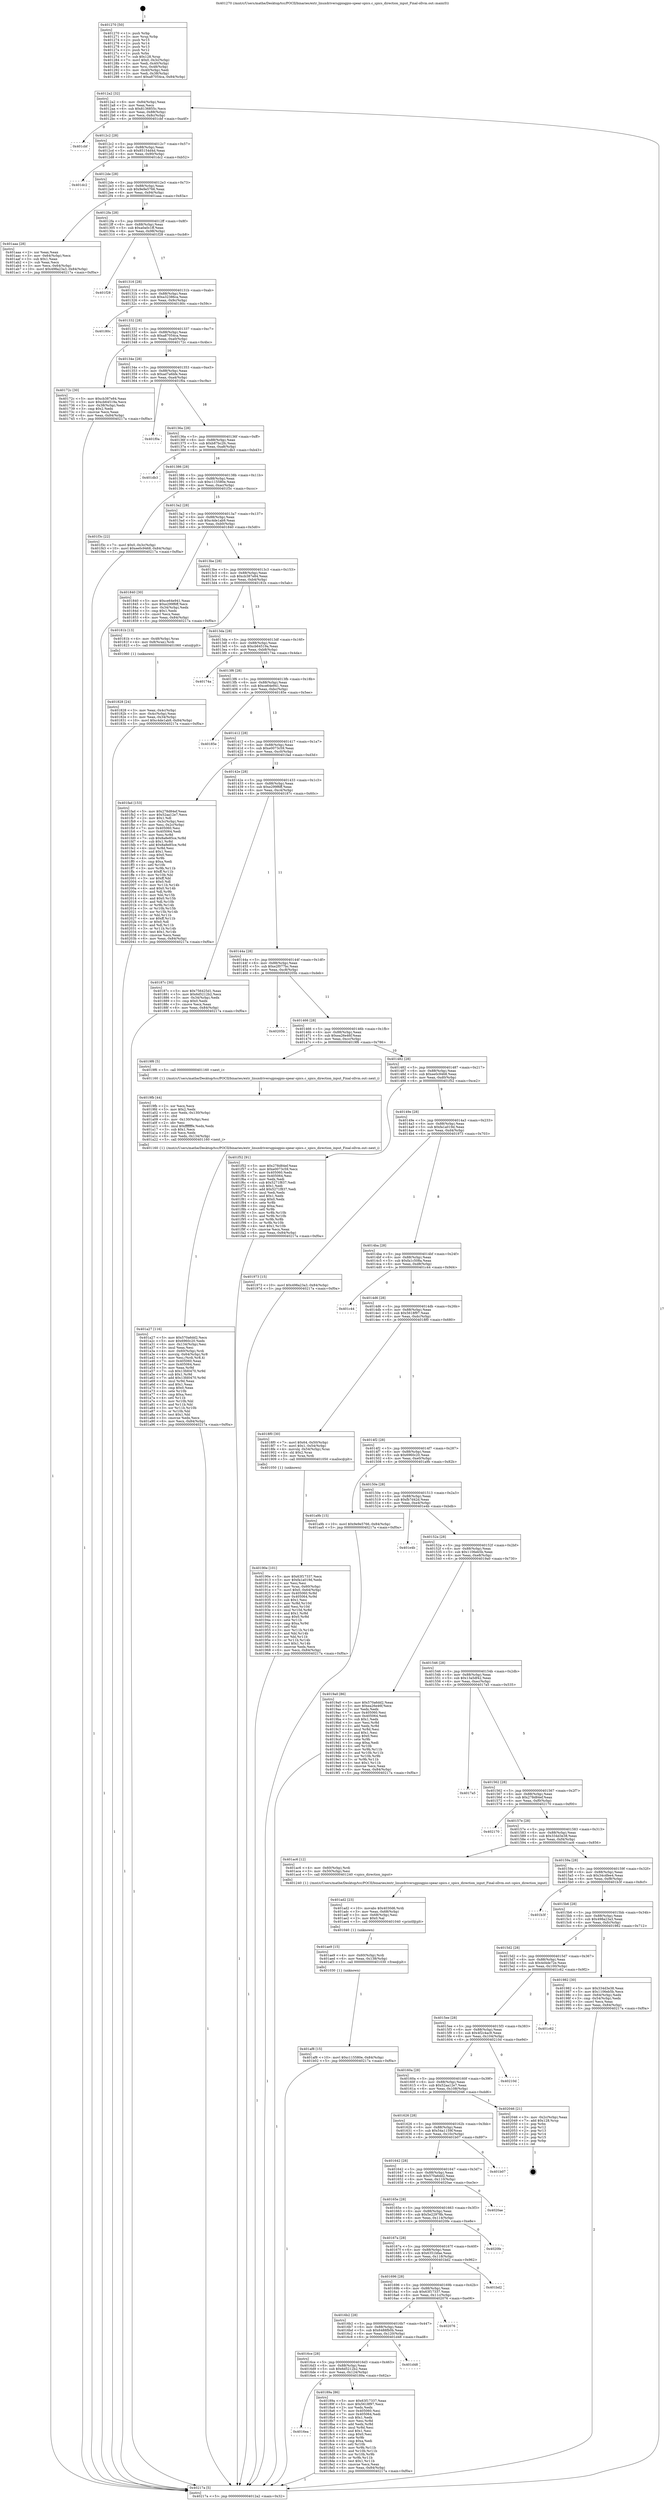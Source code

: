 digraph "0x401270" {
  label = "0x401270 (/mnt/c/Users/mathe/Desktop/tcc/POCII/binaries/extr_linuxdriversgpiogpio-spear-spics.c_spics_direction_input_Final-ollvm.out::main(0))"
  labelloc = "t"
  node[shape=record]

  Entry [label="",width=0.3,height=0.3,shape=circle,fillcolor=black,style=filled]
  "0x4012a2" [label="{
     0x4012a2 [32]\l
     | [instrs]\l
     &nbsp;&nbsp;0x4012a2 \<+6\>: mov -0x84(%rbp),%eax\l
     &nbsp;&nbsp;0x4012a8 \<+2\>: mov %eax,%ecx\l
     &nbsp;&nbsp;0x4012aa \<+6\>: sub $0x8136855c,%ecx\l
     &nbsp;&nbsp;0x4012b0 \<+6\>: mov %eax,-0x88(%rbp)\l
     &nbsp;&nbsp;0x4012b6 \<+6\>: mov %ecx,-0x8c(%rbp)\l
     &nbsp;&nbsp;0x4012bc \<+6\>: je 0000000000401cbf \<main+0xa4f\>\l
  }"]
  "0x401cbf" [label="{
     0x401cbf\l
  }", style=dashed]
  "0x4012c2" [label="{
     0x4012c2 [28]\l
     | [instrs]\l
     &nbsp;&nbsp;0x4012c2 \<+5\>: jmp 00000000004012c7 \<main+0x57\>\l
     &nbsp;&nbsp;0x4012c7 \<+6\>: mov -0x88(%rbp),%eax\l
     &nbsp;&nbsp;0x4012cd \<+5\>: sub $0x85154d4d,%eax\l
     &nbsp;&nbsp;0x4012d2 \<+6\>: mov %eax,-0x90(%rbp)\l
     &nbsp;&nbsp;0x4012d8 \<+6\>: je 0000000000401dc2 \<main+0xb52\>\l
  }"]
  Exit [label="",width=0.3,height=0.3,shape=circle,fillcolor=black,style=filled,peripheries=2]
  "0x401dc2" [label="{
     0x401dc2\l
  }", style=dashed]
  "0x4012de" [label="{
     0x4012de [28]\l
     | [instrs]\l
     &nbsp;&nbsp;0x4012de \<+5\>: jmp 00000000004012e3 \<main+0x73\>\l
     &nbsp;&nbsp;0x4012e3 \<+6\>: mov -0x88(%rbp),%eax\l
     &nbsp;&nbsp;0x4012e9 \<+5\>: sub $0x9e9e5766,%eax\l
     &nbsp;&nbsp;0x4012ee \<+6\>: mov %eax,-0x94(%rbp)\l
     &nbsp;&nbsp;0x4012f4 \<+6\>: je 0000000000401aaa \<main+0x83a\>\l
  }"]
  "0x401af8" [label="{
     0x401af8 [15]\l
     | [instrs]\l
     &nbsp;&nbsp;0x401af8 \<+10\>: movl $0xc115580e,-0x84(%rbp)\l
     &nbsp;&nbsp;0x401b02 \<+5\>: jmp 000000000040217a \<main+0xf0a\>\l
  }"]
  "0x401aaa" [label="{
     0x401aaa [28]\l
     | [instrs]\l
     &nbsp;&nbsp;0x401aaa \<+2\>: xor %eax,%eax\l
     &nbsp;&nbsp;0x401aac \<+3\>: mov -0x64(%rbp),%ecx\l
     &nbsp;&nbsp;0x401aaf \<+3\>: sub $0x1,%eax\l
     &nbsp;&nbsp;0x401ab2 \<+2\>: sub %eax,%ecx\l
     &nbsp;&nbsp;0x401ab4 \<+3\>: mov %ecx,-0x64(%rbp)\l
     &nbsp;&nbsp;0x401ab7 \<+10\>: movl $0x498a23a3,-0x84(%rbp)\l
     &nbsp;&nbsp;0x401ac1 \<+5\>: jmp 000000000040217a \<main+0xf0a\>\l
  }"]
  "0x4012fa" [label="{
     0x4012fa [28]\l
     | [instrs]\l
     &nbsp;&nbsp;0x4012fa \<+5\>: jmp 00000000004012ff \<main+0x8f\>\l
     &nbsp;&nbsp;0x4012ff \<+6\>: mov -0x88(%rbp),%eax\l
     &nbsp;&nbsp;0x401305 \<+5\>: sub $0xa0a0c1ff,%eax\l
     &nbsp;&nbsp;0x40130a \<+6\>: mov %eax,-0x98(%rbp)\l
     &nbsp;&nbsp;0x401310 \<+6\>: je 0000000000401f28 \<main+0xcb8\>\l
  }"]
  "0x401ae9" [label="{
     0x401ae9 [15]\l
     | [instrs]\l
     &nbsp;&nbsp;0x401ae9 \<+4\>: mov -0x60(%rbp),%rdi\l
     &nbsp;&nbsp;0x401aed \<+6\>: mov %eax,-0x138(%rbp)\l
     &nbsp;&nbsp;0x401af3 \<+5\>: call 0000000000401030 \<free@plt\>\l
     | [calls]\l
     &nbsp;&nbsp;0x401030 \{1\} (unknown)\l
  }"]
  "0x401f28" [label="{
     0x401f28\l
  }", style=dashed]
  "0x401316" [label="{
     0x401316 [28]\l
     | [instrs]\l
     &nbsp;&nbsp;0x401316 \<+5\>: jmp 000000000040131b \<main+0xab\>\l
     &nbsp;&nbsp;0x40131b \<+6\>: mov -0x88(%rbp),%eax\l
     &nbsp;&nbsp;0x401321 \<+5\>: sub $0xa32386ca,%eax\l
     &nbsp;&nbsp;0x401326 \<+6\>: mov %eax,-0x9c(%rbp)\l
     &nbsp;&nbsp;0x40132c \<+6\>: je 000000000040180c \<main+0x59c\>\l
  }"]
  "0x401ad2" [label="{
     0x401ad2 [23]\l
     | [instrs]\l
     &nbsp;&nbsp;0x401ad2 \<+10\>: movabs $0x4030d6,%rdi\l
     &nbsp;&nbsp;0x401adc \<+3\>: mov %eax,-0x68(%rbp)\l
     &nbsp;&nbsp;0x401adf \<+3\>: mov -0x68(%rbp),%esi\l
     &nbsp;&nbsp;0x401ae2 \<+2\>: mov $0x0,%al\l
     &nbsp;&nbsp;0x401ae4 \<+5\>: call 0000000000401040 \<printf@plt\>\l
     | [calls]\l
     &nbsp;&nbsp;0x401040 \{1\} (unknown)\l
  }"]
  "0x40180c" [label="{
     0x40180c\l
  }", style=dashed]
  "0x401332" [label="{
     0x401332 [28]\l
     | [instrs]\l
     &nbsp;&nbsp;0x401332 \<+5\>: jmp 0000000000401337 \<main+0xc7\>\l
     &nbsp;&nbsp;0x401337 \<+6\>: mov -0x88(%rbp),%eax\l
     &nbsp;&nbsp;0x40133d \<+5\>: sub $0xa87054ca,%eax\l
     &nbsp;&nbsp;0x401342 \<+6\>: mov %eax,-0xa0(%rbp)\l
     &nbsp;&nbsp;0x401348 \<+6\>: je 000000000040172c \<main+0x4bc\>\l
  }"]
  "0x401a27" [label="{
     0x401a27 [116]\l
     | [instrs]\l
     &nbsp;&nbsp;0x401a27 \<+5\>: mov $0x570a6dd2,%ecx\l
     &nbsp;&nbsp;0x401a2c \<+5\>: mov $0x6960c20,%edx\l
     &nbsp;&nbsp;0x401a31 \<+6\>: mov -0x134(%rbp),%esi\l
     &nbsp;&nbsp;0x401a37 \<+3\>: imul %eax,%esi\l
     &nbsp;&nbsp;0x401a3a \<+4\>: mov -0x60(%rbp),%rdi\l
     &nbsp;&nbsp;0x401a3e \<+4\>: movslq -0x64(%rbp),%r8\l
     &nbsp;&nbsp;0x401a42 \<+4\>: mov %esi,(%rdi,%r8,4)\l
     &nbsp;&nbsp;0x401a46 \<+7\>: mov 0x405060,%eax\l
     &nbsp;&nbsp;0x401a4d \<+7\>: mov 0x405064,%esi\l
     &nbsp;&nbsp;0x401a54 \<+3\>: mov %eax,%r9d\l
     &nbsp;&nbsp;0x401a57 \<+7\>: sub $0x13fd0470,%r9d\l
     &nbsp;&nbsp;0x401a5e \<+4\>: sub $0x1,%r9d\l
     &nbsp;&nbsp;0x401a62 \<+7\>: add $0x13fd0470,%r9d\l
     &nbsp;&nbsp;0x401a69 \<+4\>: imul %r9d,%eax\l
     &nbsp;&nbsp;0x401a6d \<+3\>: and $0x1,%eax\l
     &nbsp;&nbsp;0x401a70 \<+3\>: cmp $0x0,%eax\l
     &nbsp;&nbsp;0x401a73 \<+4\>: sete %r10b\l
     &nbsp;&nbsp;0x401a77 \<+3\>: cmp $0xa,%esi\l
     &nbsp;&nbsp;0x401a7a \<+4\>: setl %r11b\l
     &nbsp;&nbsp;0x401a7e \<+3\>: mov %r10b,%bl\l
     &nbsp;&nbsp;0x401a81 \<+3\>: and %r11b,%bl\l
     &nbsp;&nbsp;0x401a84 \<+3\>: xor %r11b,%r10b\l
     &nbsp;&nbsp;0x401a87 \<+3\>: or %r10b,%bl\l
     &nbsp;&nbsp;0x401a8a \<+3\>: test $0x1,%bl\l
     &nbsp;&nbsp;0x401a8d \<+3\>: cmovne %edx,%ecx\l
     &nbsp;&nbsp;0x401a90 \<+6\>: mov %ecx,-0x84(%rbp)\l
     &nbsp;&nbsp;0x401a96 \<+5\>: jmp 000000000040217a \<main+0xf0a\>\l
  }"]
  "0x40172c" [label="{
     0x40172c [30]\l
     | [instrs]\l
     &nbsp;&nbsp;0x40172c \<+5\>: mov $0xcb387e84,%eax\l
     &nbsp;&nbsp;0x401731 \<+5\>: mov $0xcb64519a,%ecx\l
     &nbsp;&nbsp;0x401736 \<+3\>: mov -0x38(%rbp),%edx\l
     &nbsp;&nbsp;0x401739 \<+3\>: cmp $0x2,%edx\l
     &nbsp;&nbsp;0x40173c \<+3\>: cmovne %ecx,%eax\l
     &nbsp;&nbsp;0x40173f \<+6\>: mov %eax,-0x84(%rbp)\l
     &nbsp;&nbsp;0x401745 \<+5\>: jmp 000000000040217a \<main+0xf0a\>\l
  }"]
  "0x40134e" [label="{
     0x40134e [28]\l
     | [instrs]\l
     &nbsp;&nbsp;0x40134e \<+5\>: jmp 0000000000401353 \<main+0xe3\>\l
     &nbsp;&nbsp;0x401353 \<+6\>: mov -0x88(%rbp),%eax\l
     &nbsp;&nbsp;0x401359 \<+5\>: sub $0xad7a6bfe,%eax\l
     &nbsp;&nbsp;0x40135e \<+6\>: mov %eax,-0xa4(%rbp)\l
     &nbsp;&nbsp;0x401364 \<+6\>: je 0000000000401f0a \<main+0xc9a\>\l
  }"]
  "0x40217a" [label="{
     0x40217a [5]\l
     | [instrs]\l
     &nbsp;&nbsp;0x40217a \<+5\>: jmp 00000000004012a2 \<main+0x32\>\l
  }"]
  "0x401270" [label="{
     0x401270 [50]\l
     | [instrs]\l
     &nbsp;&nbsp;0x401270 \<+1\>: push %rbp\l
     &nbsp;&nbsp;0x401271 \<+3\>: mov %rsp,%rbp\l
     &nbsp;&nbsp;0x401274 \<+2\>: push %r15\l
     &nbsp;&nbsp;0x401276 \<+2\>: push %r14\l
     &nbsp;&nbsp;0x401278 \<+2\>: push %r13\l
     &nbsp;&nbsp;0x40127a \<+2\>: push %r12\l
     &nbsp;&nbsp;0x40127c \<+1\>: push %rbx\l
     &nbsp;&nbsp;0x40127d \<+7\>: sub $0x128,%rsp\l
     &nbsp;&nbsp;0x401284 \<+7\>: movl $0x0,-0x3c(%rbp)\l
     &nbsp;&nbsp;0x40128b \<+3\>: mov %edi,-0x40(%rbp)\l
     &nbsp;&nbsp;0x40128e \<+4\>: mov %rsi,-0x48(%rbp)\l
     &nbsp;&nbsp;0x401292 \<+3\>: mov -0x40(%rbp),%edi\l
     &nbsp;&nbsp;0x401295 \<+3\>: mov %edi,-0x38(%rbp)\l
     &nbsp;&nbsp;0x401298 \<+10\>: movl $0xa87054ca,-0x84(%rbp)\l
  }"]
  "0x4019fb" [label="{
     0x4019fb [44]\l
     | [instrs]\l
     &nbsp;&nbsp;0x4019fb \<+2\>: xor %ecx,%ecx\l
     &nbsp;&nbsp;0x4019fd \<+5\>: mov $0x2,%edx\l
     &nbsp;&nbsp;0x401a02 \<+6\>: mov %edx,-0x130(%rbp)\l
     &nbsp;&nbsp;0x401a08 \<+1\>: cltd\l
     &nbsp;&nbsp;0x401a09 \<+6\>: mov -0x130(%rbp),%esi\l
     &nbsp;&nbsp;0x401a0f \<+2\>: idiv %esi\l
     &nbsp;&nbsp;0x401a11 \<+6\>: imul $0xfffffffe,%edx,%edx\l
     &nbsp;&nbsp;0x401a17 \<+3\>: sub $0x1,%ecx\l
     &nbsp;&nbsp;0x401a1a \<+2\>: sub %ecx,%edx\l
     &nbsp;&nbsp;0x401a1c \<+6\>: mov %edx,-0x134(%rbp)\l
     &nbsp;&nbsp;0x401a22 \<+5\>: call 0000000000401160 \<next_i\>\l
     | [calls]\l
     &nbsp;&nbsp;0x401160 \{1\} (/mnt/c/Users/mathe/Desktop/tcc/POCII/binaries/extr_linuxdriversgpiogpio-spear-spics.c_spics_direction_input_Final-ollvm.out::next_i)\l
  }"]
  "0x401f0a" [label="{
     0x401f0a\l
  }", style=dashed]
  "0x40136a" [label="{
     0x40136a [28]\l
     | [instrs]\l
     &nbsp;&nbsp;0x40136a \<+5\>: jmp 000000000040136f \<main+0xff\>\l
     &nbsp;&nbsp;0x40136f \<+6\>: mov -0x88(%rbp),%eax\l
     &nbsp;&nbsp;0x401375 \<+5\>: sub $0xb87bc2fc,%eax\l
     &nbsp;&nbsp;0x40137a \<+6\>: mov %eax,-0xa8(%rbp)\l
     &nbsp;&nbsp;0x401380 \<+6\>: je 0000000000401db3 \<main+0xb43\>\l
  }"]
  "0x40190e" [label="{
     0x40190e [101]\l
     | [instrs]\l
     &nbsp;&nbsp;0x40190e \<+5\>: mov $0x63f17337,%ecx\l
     &nbsp;&nbsp;0x401913 \<+5\>: mov $0xfa1a019d,%edx\l
     &nbsp;&nbsp;0x401918 \<+2\>: xor %esi,%esi\l
     &nbsp;&nbsp;0x40191a \<+4\>: mov %rax,-0x60(%rbp)\l
     &nbsp;&nbsp;0x40191e \<+7\>: movl $0x0,-0x64(%rbp)\l
     &nbsp;&nbsp;0x401925 \<+8\>: mov 0x405060,%r8d\l
     &nbsp;&nbsp;0x40192d \<+8\>: mov 0x405064,%r9d\l
     &nbsp;&nbsp;0x401935 \<+3\>: sub $0x1,%esi\l
     &nbsp;&nbsp;0x401938 \<+3\>: mov %r8d,%r10d\l
     &nbsp;&nbsp;0x40193b \<+3\>: add %esi,%r10d\l
     &nbsp;&nbsp;0x40193e \<+4\>: imul %r10d,%r8d\l
     &nbsp;&nbsp;0x401942 \<+4\>: and $0x1,%r8d\l
     &nbsp;&nbsp;0x401946 \<+4\>: cmp $0x0,%r8d\l
     &nbsp;&nbsp;0x40194a \<+4\>: sete %r11b\l
     &nbsp;&nbsp;0x40194e \<+4\>: cmp $0xa,%r9d\l
     &nbsp;&nbsp;0x401952 \<+3\>: setl %bl\l
     &nbsp;&nbsp;0x401955 \<+3\>: mov %r11b,%r14b\l
     &nbsp;&nbsp;0x401958 \<+3\>: and %bl,%r14b\l
     &nbsp;&nbsp;0x40195b \<+3\>: xor %bl,%r11b\l
     &nbsp;&nbsp;0x40195e \<+3\>: or %r11b,%r14b\l
     &nbsp;&nbsp;0x401961 \<+4\>: test $0x1,%r14b\l
     &nbsp;&nbsp;0x401965 \<+3\>: cmovne %edx,%ecx\l
     &nbsp;&nbsp;0x401968 \<+6\>: mov %ecx,-0x84(%rbp)\l
     &nbsp;&nbsp;0x40196e \<+5\>: jmp 000000000040217a \<main+0xf0a\>\l
  }"]
  "0x401db3" [label="{
     0x401db3\l
  }", style=dashed]
  "0x401386" [label="{
     0x401386 [28]\l
     | [instrs]\l
     &nbsp;&nbsp;0x401386 \<+5\>: jmp 000000000040138b \<main+0x11b\>\l
     &nbsp;&nbsp;0x40138b \<+6\>: mov -0x88(%rbp),%eax\l
     &nbsp;&nbsp;0x401391 \<+5\>: sub $0xc115580e,%eax\l
     &nbsp;&nbsp;0x401396 \<+6\>: mov %eax,-0xac(%rbp)\l
     &nbsp;&nbsp;0x40139c \<+6\>: je 0000000000401f3c \<main+0xccc\>\l
  }"]
  "0x4016ea" [label="{
     0x4016ea\l
  }", style=dashed]
  "0x401f3c" [label="{
     0x401f3c [22]\l
     | [instrs]\l
     &nbsp;&nbsp;0x401f3c \<+7\>: movl $0x0,-0x3c(%rbp)\l
     &nbsp;&nbsp;0x401f43 \<+10\>: movl $0xee0c9468,-0x84(%rbp)\l
     &nbsp;&nbsp;0x401f4d \<+5\>: jmp 000000000040217a \<main+0xf0a\>\l
  }"]
  "0x4013a2" [label="{
     0x4013a2 [28]\l
     | [instrs]\l
     &nbsp;&nbsp;0x4013a2 \<+5\>: jmp 00000000004013a7 \<main+0x137\>\l
     &nbsp;&nbsp;0x4013a7 \<+6\>: mov -0x88(%rbp),%eax\l
     &nbsp;&nbsp;0x4013ad \<+5\>: sub $0xc4de1ab9,%eax\l
     &nbsp;&nbsp;0x4013b2 \<+6\>: mov %eax,-0xb0(%rbp)\l
     &nbsp;&nbsp;0x4013b8 \<+6\>: je 0000000000401840 \<main+0x5d0\>\l
  }"]
  "0x40189a" [label="{
     0x40189a [86]\l
     | [instrs]\l
     &nbsp;&nbsp;0x40189a \<+5\>: mov $0x63f17337,%eax\l
     &nbsp;&nbsp;0x40189f \<+5\>: mov $0x5618f97,%ecx\l
     &nbsp;&nbsp;0x4018a4 \<+2\>: xor %edx,%edx\l
     &nbsp;&nbsp;0x4018a6 \<+7\>: mov 0x405060,%esi\l
     &nbsp;&nbsp;0x4018ad \<+7\>: mov 0x405064,%edi\l
     &nbsp;&nbsp;0x4018b4 \<+3\>: sub $0x1,%edx\l
     &nbsp;&nbsp;0x4018b7 \<+3\>: mov %esi,%r8d\l
     &nbsp;&nbsp;0x4018ba \<+3\>: add %edx,%r8d\l
     &nbsp;&nbsp;0x4018bd \<+4\>: imul %r8d,%esi\l
     &nbsp;&nbsp;0x4018c1 \<+3\>: and $0x1,%esi\l
     &nbsp;&nbsp;0x4018c4 \<+3\>: cmp $0x0,%esi\l
     &nbsp;&nbsp;0x4018c7 \<+4\>: sete %r9b\l
     &nbsp;&nbsp;0x4018cb \<+3\>: cmp $0xa,%edi\l
     &nbsp;&nbsp;0x4018ce \<+4\>: setl %r10b\l
     &nbsp;&nbsp;0x4018d2 \<+3\>: mov %r9b,%r11b\l
     &nbsp;&nbsp;0x4018d5 \<+3\>: and %r10b,%r11b\l
     &nbsp;&nbsp;0x4018d8 \<+3\>: xor %r10b,%r9b\l
     &nbsp;&nbsp;0x4018db \<+3\>: or %r9b,%r11b\l
     &nbsp;&nbsp;0x4018de \<+4\>: test $0x1,%r11b\l
     &nbsp;&nbsp;0x4018e2 \<+3\>: cmovne %ecx,%eax\l
     &nbsp;&nbsp;0x4018e5 \<+6\>: mov %eax,-0x84(%rbp)\l
     &nbsp;&nbsp;0x4018eb \<+5\>: jmp 000000000040217a \<main+0xf0a\>\l
  }"]
  "0x401840" [label="{
     0x401840 [30]\l
     | [instrs]\l
     &nbsp;&nbsp;0x401840 \<+5\>: mov $0xce64e941,%eax\l
     &nbsp;&nbsp;0x401845 \<+5\>: mov $0xe299f6ff,%ecx\l
     &nbsp;&nbsp;0x40184a \<+3\>: mov -0x34(%rbp),%edx\l
     &nbsp;&nbsp;0x40184d \<+3\>: cmp $0x1,%edx\l
     &nbsp;&nbsp;0x401850 \<+3\>: cmovl %ecx,%eax\l
     &nbsp;&nbsp;0x401853 \<+6\>: mov %eax,-0x84(%rbp)\l
     &nbsp;&nbsp;0x401859 \<+5\>: jmp 000000000040217a \<main+0xf0a\>\l
  }"]
  "0x4013be" [label="{
     0x4013be [28]\l
     | [instrs]\l
     &nbsp;&nbsp;0x4013be \<+5\>: jmp 00000000004013c3 \<main+0x153\>\l
     &nbsp;&nbsp;0x4013c3 \<+6\>: mov -0x88(%rbp),%eax\l
     &nbsp;&nbsp;0x4013c9 \<+5\>: sub $0xcb387e84,%eax\l
     &nbsp;&nbsp;0x4013ce \<+6\>: mov %eax,-0xb4(%rbp)\l
     &nbsp;&nbsp;0x4013d4 \<+6\>: je 000000000040181b \<main+0x5ab\>\l
  }"]
  "0x4016ce" [label="{
     0x4016ce [28]\l
     | [instrs]\l
     &nbsp;&nbsp;0x4016ce \<+5\>: jmp 00000000004016d3 \<main+0x463\>\l
     &nbsp;&nbsp;0x4016d3 \<+6\>: mov -0x88(%rbp),%eax\l
     &nbsp;&nbsp;0x4016d9 \<+5\>: sub $0x6d5212b2,%eax\l
     &nbsp;&nbsp;0x4016de \<+6\>: mov %eax,-0x124(%rbp)\l
     &nbsp;&nbsp;0x4016e4 \<+6\>: je 000000000040189a \<main+0x62a\>\l
  }"]
  "0x40181b" [label="{
     0x40181b [13]\l
     | [instrs]\l
     &nbsp;&nbsp;0x40181b \<+4\>: mov -0x48(%rbp),%rax\l
     &nbsp;&nbsp;0x40181f \<+4\>: mov 0x8(%rax),%rdi\l
     &nbsp;&nbsp;0x401823 \<+5\>: call 0000000000401060 \<atoi@plt\>\l
     | [calls]\l
     &nbsp;&nbsp;0x401060 \{1\} (unknown)\l
  }"]
  "0x4013da" [label="{
     0x4013da [28]\l
     | [instrs]\l
     &nbsp;&nbsp;0x4013da \<+5\>: jmp 00000000004013df \<main+0x16f\>\l
     &nbsp;&nbsp;0x4013df \<+6\>: mov -0x88(%rbp),%eax\l
     &nbsp;&nbsp;0x4013e5 \<+5\>: sub $0xcb64519a,%eax\l
     &nbsp;&nbsp;0x4013ea \<+6\>: mov %eax,-0xb8(%rbp)\l
     &nbsp;&nbsp;0x4013f0 \<+6\>: je 000000000040174a \<main+0x4da\>\l
  }"]
  "0x401828" [label="{
     0x401828 [24]\l
     | [instrs]\l
     &nbsp;&nbsp;0x401828 \<+3\>: mov %eax,-0x4c(%rbp)\l
     &nbsp;&nbsp;0x40182b \<+3\>: mov -0x4c(%rbp),%eax\l
     &nbsp;&nbsp;0x40182e \<+3\>: mov %eax,-0x34(%rbp)\l
     &nbsp;&nbsp;0x401831 \<+10\>: movl $0xc4de1ab9,-0x84(%rbp)\l
     &nbsp;&nbsp;0x40183b \<+5\>: jmp 000000000040217a \<main+0xf0a\>\l
  }"]
  "0x401d48" [label="{
     0x401d48\l
  }", style=dashed]
  "0x40174a" [label="{
     0x40174a\l
  }", style=dashed]
  "0x4013f6" [label="{
     0x4013f6 [28]\l
     | [instrs]\l
     &nbsp;&nbsp;0x4013f6 \<+5\>: jmp 00000000004013fb \<main+0x18b\>\l
     &nbsp;&nbsp;0x4013fb \<+6\>: mov -0x88(%rbp),%eax\l
     &nbsp;&nbsp;0x401401 \<+5\>: sub $0xce64e941,%eax\l
     &nbsp;&nbsp;0x401406 \<+6\>: mov %eax,-0xbc(%rbp)\l
     &nbsp;&nbsp;0x40140c \<+6\>: je 000000000040185e \<main+0x5ee\>\l
  }"]
  "0x4016b2" [label="{
     0x4016b2 [28]\l
     | [instrs]\l
     &nbsp;&nbsp;0x4016b2 \<+5\>: jmp 00000000004016b7 \<main+0x447\>\l
     &nbsp;&nbsp;0x4016b7 \<+6\>: mov -0x88(%rbp),%eax\l
     &nbsp;&nbsp;0x4016bd \<+5\>: sub $0x6488fb0b,%eax\l
     &nbsp;&nbsp;0x4016c2 \<+6\>: mov %eax,-0x120(%rbp)\l
     &nbsp;&nbsp;0x4016c8 \<+6\>: je 0000000000401d48 \<main+0xad8\>\l
  }"]
  "0x40185e" [label="{
     0x40185e\l
  }", style=dashed]
  "0x401412" [label="{
     0x401412 [28]\l
     | [instrs]\l
     &nbsp;&nbsp;0x401412 \<+5\>: jmp 0000000000401417 \<main+0x1a7\>\l
     &nbsp;&nbsp;0x401417 \<+6\>: mov -0x88(%rbp),%eax\l
     &nbsp;&nbsp;0x40141d \<+5\>: sub $0xe0073c59,%eax\l
     &nbsp;&nbsp;0x401422 \<+6\>: mov %eax,-0xc0(%rbp)\l
     &nbsp;&nbsp;0x401428 \<+6\>: je 0000000000401fad \<main+0xd3d\>\l
  }"]
  "0x402076" [label="{
     0x402076\l
  }", style=dashed]
  "0x401fad" [label="{
     0x401fad [153]\l
     | [instrs]\l
     &nbsp;&nbsp;0x401fad \<+5\>: mov $0x278d84ef,%eax\l
     &nbsp;&nbsp;0x401fb2 \<+5\>: mov $0x52aa12e7,%ecx\l
     &nbsp;&nbsp;0x401fb7 \<+2\>: mov $0x1,%dl\l
     &nbsp;&nbsp;0x401fb9 \<+3\>: mov -0x3c(%rbp),%esi\l
     &nbsp;&nbsp;0x401fbc \<+3\>: mov %esi,-0x2c(%rbp)\l
     &nbsp;&nbsp;0x401fbf \<+7\>: mov 0x405060,%esi\l
     &nbsp;&nbsp;0x401fc6 \<+7\>: mov 0x405064,%edi\l
     &nbsp;&nbsp;0x401fcd \<+3\>: mov %esi,%r8d\l
     &nbsp;&nbsp;0x401fd0 \<+7\>: sub $0x8a8e85ce,%r8d\l
     &nbsp;&nbsp;0x401fd7 \<+4\>: sub $0x1,%r8d\l
     &nbsp;&nbsp;0x401fdb \<+7\>: add $0x8a8e85ce,%r8d\l
     &nbsp;&nbsp;0x401fe2 \<+4\>: imul %r8d,%esi\l
     &nbsp;&nbsp;0x401fe6 \<+3\>: and $0x1,%esi\l
     &nbsp;&nbsp;0x401fe9 \<+3\>: cmp $0x0,%esi\l
     &nbsp;&nbsp;0x401fec \<+4\>: sete %r9b\l
     &nbsp;&nbsp;0x401ff0 \<+3\>: cmp $0xa,%edi\l
     &nbsp;&nbsp;0x401ff3 \<+4\>: setl %r10b\l
     &nbsp;&nbsp;0x401ff7 \<+3\>: mov %r9b,%r11b\l
     &nbsp;&nbsp;0x401ffa \<+4\>: xor $0xff,%r11b\l
     &nbsp;&nbsp;0x401ffe \<+3\>: mov %r10b,%bl\l
     &nbsp;&nbsp;0x402001 \<+3\>: xor $0xff,%bl\l
     &nbsp;&nbsp;0x402004 \<+3\>: xor $0x0,%dl\l
     &nbsp;&nbsp;0x402007 \<+3\>: mov %r11b,%r14b\l
     &nbsp;&nbsp;0x40200a \<+4\>: and $0x0,%r14b\l
     &nbsp;&nbsp;0x40200e \<+3\>: and %dl,%r9b\l
     &nbsp;&nbsp;0x402011 \<+3\>: mov %bl,%r15b\l
     &nbsp;&nbsp;0x402014 \<+4\>: and $0x0,%r15b\l
     &nbsp;&nbsp;0x402018 \<+3\>: and %dl,%r10b\l
     &nbsp;&nbsp;0x40201b \<+3\>: or %r9b,%r14b\l
     &nbsp;&nbsp;0x40201e \<+3\>: or %r10b,%r15b\l
     &nbsp;&nbsp;0x402021 \<+3\>: xor %r15b,%r14b\l
     &nbsp;&nbsp;0x402024 \<+3\>: or %bl,%r11b\l
     &nbsp;&nbsp;0x402027 \<+4\>: xor $0xff,%r11b\l
     &nbsp;&nbsp;0x40202b \<+3\>: or $0x0,%dl\l
     &nbsp;&nbsp;0x40202e \<+3\>: and %dl,%r11b\l
     &nbsp;&nbsp;0x402031 \<+3\>: or %r11b,%r14b\l
     &nbsp;&nbsp;0x402034 \<+4\>: test $0x1,%r14b\l
     &nbsp;&nbsp;0x402038 \<+3\>: cmovne %ecx,%eax\l
     &nbsp;&nbsp;0x40203b \<+6\>: mov %eax,-0x84(%rbp)\l
     &nbsp;&nbsp;0x402041 \<+5\>: jmp 000000000040217a \<main+0xf0a\>\l
  }"]
  "0x40142e" [label="{
     0x40142e [28]\l
     | [instrs]\l
     &nbsp;&nbsp;0x40142e \<+5\>: jmp 0000000000401433 \<main+0x1c3\>\l
     &nbsp;&nbsp;0x401433 \<+6\>: mov -0x88(%rbp),%eax\l
     &nbsp;&nbsp;0x401439 \<+5\>: sub $0xe299f6ff,%eax\l
     &nbsp;&nbsp;0x40143e \<+6\>: mov %eax,-0xc4(%rbp)\l
     &nbsp;&nbsp;0x401444 \<+6\>: je 000000000040187c \<main+0x60c\>\l
  }"]
  "0x401696" [label="{
     0x401696 [28]\l
     | [instrs]\l
     &nbsp;&nbsp;0x401696 \<+5\>: jmp 000000000040169b \<main+0x42b\>\l
     &nbsp;&nbsp;0x40169b \<+6\>: mov -0x88(%rbp),%eax\l
     &nbsp;&nbsp;0x4016a1 \<+5\>: sub $0x63f17337,%eax\l
     &nbsp;&nbsp;0x4016a6 \<+6\>: mov %eax,-0x11c(%rbp)\l
     &nbsp;&nbsp;0x4016ac \<+6\>: je 0000000000402076 \<main+0xe06\>\l
  }"]
  "0x40187c" [label="{
     0x40187c [30]\l
     | [instrs]\l
     &nbsp;&nbsp;0x40187c \<+5\>: mov $0x756425d1,%eax\l
     &nbsp;&nbsp;0x401881 \<+5\>: mov $0x6d5212b2,%ecx\l
     &nbsp;&nbsp;0x401886 \<+3\>: mov -0x34(%rbp),%edx\l
     &nbsp;&nbsp;0x401889 \<+3\>: cmp $0x0,%edx\l
     &nbsp;&nbsp;0x40188c \<+3\>: cmove %ecx,%eax\l
     &nbsp;&nbsp;0x40188f \<+6\>: mov %eax,-0x84(%rbp)\l
     &nbsp;&nbsp;0x401895 \<+5\>: jmp 000000000040217a \<main+0xf0a\>\l
  }"]
  "0x40144a" [label="{
     0x40144a [28]\l
     | [instrs]\l
     &nbsp;&nbsp;0x40144a \<+5\>: jmp 000000000040144f \<main+0x1df\>\l
     &nbsp;&nbsp;0x40144f \<+6\>: mov -0x88(%rbp),%eax\l
     &nbsp;&nbsp;0x401455 \<+5\>: sub $0xe2f077bc,%eax\l
     &nbsp;&nbsp;0x40145a \<+6\>: mov %eax,-0xc8(%rbp)\l
     &nbsp;&nbsp;0x401460 \<+6\>: je 000000000040205b \<main+0xdeb\>\l
  }"]
  "0x401bd2" [label="{
     0x401bd2\l
  }", style=dashed]
  "0x40205b" [label="{
     0x40205b\l
  }", style=dashed]
  "0x401466" [label="{
     0x401466 [28]\l
     | [instrs]\l
     &nbsp;&nbsp;0x401466 \<+5\>: jmp 000000000040146b \<main+0x1fb\>\l
     &nbsp;&nbsp;0x40146b \<+6\>: mov -0x88(%rbp),%eax\l
     &nbsp;&nbsp;0x401471 \<+5\>: sub $0xea26e46f,%eax\l
     &nbsp;&nbsp;0x401476 \<+6\>: mov %eax,-0xcc(%rbp)\l
     &nbsp;&nbsp;0x40147c \<+6\>: je 00000000004019f6 \<main+0x786\>\l
  }"]
  "0x40167a" [label="{
     0x40167a [28]\l
     | [instrs]\l
     &nbsp;&nbsp;0x40167a \<+5\>: jmp 000000000040167f \<main+0x40f\>\l
     &nbsp;&nbsp;0x40167f \<+6\>: mov -0x88(%rbp),%eax\l
     &nbsp;&nbsp;0x401685 \<+5\>: sub $0x6351bfae,%eax\l
     &nbsp;&nbsp;0x40168a \<+6\>: mov %eax,-0x118(%rbp)\l
     &nbsp;&nbsp;0x401690 \<+6\>: je 0000000000401bd2 \<main+0x962\>\l
  }"]
  "0x4019f6" [label="{
     0x4019f6 [5]\l
     | [instrs]\l
     &nbsp;&nbsp;0x4019f6 \<+5\>: call 0000000000401160 \<next_i\>\l
     | [calls]\l
     &nbsp;&nbsp;0x401160 \{1\} (/mnt/c/Users/mathe/Desktop/tcc/POCII/binaries/extr_linuxdriversgpiogpio-spear-spics.c_spics_direction_input_Final-ollvm.out::next_i)\l
  }"]
  "0x401482" [label="{
     0x401482 [28]\l
     | [instrs]\l
     &nbsp;&nbsp;0x401482 \<+5\>: jmp 0000000000401487 \<main+0x217\>\l
     &nbsp;&nbsp;0x401487 \<+6\>: mov -0x88(%rbp),%eax\l
     &nbsp;&nbsp;0x40148d \<+5\>: sub $0xee0c9468,%eax\l
     &nbsp;&nbsp;0x401492 \<+6\>: mov %eax,-0xd0(%rbp)\l
     &nbsp;&nbsp;0x401498 \<+6\>: je 0000000000401f52 \<main+0xce2\>\l
  }"]
  "0x4020fe" [label="{
     0x4020fe\l
  }", style=dashed]
  "0x401f52" [label="{
     0x401f52 [91]\l
     | [instrs]\l
     &nbsp;&nbsp;0x401f52 \<+5\>: mov $0x278d84ef,%eax\l
     &nbsp;&nbsp;0x401f57 \<+5\>: mov $0xe0073c59,%ecx\l
     &nbsp;&nbsp;0x401f5c \<+7\>: mov 0x405060,%edx\l
     &nbsp;&nbsp;0x401f63 \<+7\>: mov 0x405064,%esi\l
     &nbsp;&nbsp;0x401f6a \<+2\>: mov %edx,%edi\l
     &nbsp;&nbsp;0x401f6c \<+6\>: sub $0x5271f837,%edi\l
     &nbsp;&nbsp;0x401f72 \<+3\>: sub $0x1,%edi\l
     &nbsp;&nbsp;0x401f75 \<+6\>: add $0x5271f837,%edi\l
     &nbsp;&nbsp;0x401f7b \<+3\>: imul %edi,%edx\l
     &nbsp;&nbsp;0x401f7e \<+3\>: and $0x1,%edx\l
     &nbsp;&nbsp;0x401f81 \<+3\>: cmp $0x0,%edx\l
     &nbsp;&nbsp;0x401f84 \<+4\>: sete %r8b\l
     &nbsp;&nbsp;0x401f88 \<+3\>: cmp $0xa,%esi\l
     &nbsp;&nbsp;0x401f8b \<+4\>: setl %r9b\l
     &nbsp;&nbsp;0x401f8f \<+3\>: mov %r8b,%r10b\l
     &nbsp;&nbsp;0x401f92 \<+3\>: and %r9b,%r10b\l
     &nbsp;&nbsp;0x401f95 \<+3\>: xor %r9b,%r8b\l
     &nbsp;&nbsp;0x401f98 \<+3\>: or %r8b,%r10b\l
     &nbsp;&nbsp;0x401f9b \<+4\>: test $0x1,%r10b\l
     &nbsp;&nbsp;0x401f9f \<+3\>: cmovne %ecx,%eax\l
     &nbsp;&nbsp;0x401fa2 \<+6\>: mov %eax,-0x84(%rbp)\l
     &nbsp;&nbsp;0x401fa8 \<+5\>: jmp 000000000040217a \<main+0xf0a\>\l
  }"]
  "0x40149e" [label="{
     0x40149e [28]\l
     | [instrs]\l
     &nbsp;&nbsp;0x40149e \<+5\>: jmp 00000000004014a3 \<main+0x233\>\l
     &nbsp;&nbsp;0x4014a3 \<+6\>: mov -0x88(%rbp),%eax\l
     &nbsp;&nbsp;0x4014a9 \<+5\>: sub $0xfa1a019d,%eax\l
     &nbsp;&nbsp;0x4014ae \<+6\>: mov %eax,-0xd4(%rbp)\l
     &nbsp;&nbsp;0x4014b4 \<+6\>: je 0000000000401973 \<main+0x703\>\l
  }"]
  "0x40165e" [label="{
     0x40165e [28]\l
     | [instrs]\l
     &nbsp;&nbsp;0x40165e \<+5\>: jmp 0000000000401663 \<main+0x3f3\>\l
     &nbsp;&nbsp;0x401663 \<+6\>: mov -0x88(%rbp),%eax\l
     &nbsp;&nbsp;0x401669 \<+5\>: sub $0x5e22978b,%eax\l
     &nbsp;&nbsp;0x40166e \<+6\>: mov %eax,-0x114(%rbp)\l
     &nbsp;&nbsp;0x401674 \<+6\>: je 00000000004020fe \<main+0xe8e\>\l
  }"]
  "0x401973" [label="{
     0x401973 [15]\l
     | [instrs]\l
     &nbsp;&nbsp;0x401973 \<+10\>: movl $0x498a23a3,-0x84(%rbp)\l
     &nbsp;&nbsp;0x40197d \<+5\>: jmp 000000000040217a \<main+0xf0a\>\l
  }"]
  "0x4014ba" [label="{
     0x4014ba [28]\l
     | [instrs]\l
     &nbsp;&nbsp;0x4014ba \<+5\>: jmp 00000000004014bf \<main+0x24f\>\l
     &nbsp;&nbsp;0x4014bf \<+6\>: mov -0x88(%rbp),%eax\l
     &nbsp;&nbsp;0x4014c5 \<+5\>: sub $0xfa1c508a,%eax\l
     &nbsp;&nbsp;0x4014ca \<+6\>: mov %eax,-0xd8(%rbp)\l
     &nbsp;&nbsp;0x4014d0 \<+6\>: je 0000000000401c44 \<main+0x9d4\>\l
  }"]
  "0x4020ae" [label="{
     0x4020ae\l
  }", style=dashed]
  "0x401c44" [label="{
     0x401c44\l
  }", style=dashed]
  "0x4014d6" [label="{
     0x4014d6 [28]\l
     | [instrs]\l
     &nbsp;&nbsp;0x4014d6 \<+5\>: jmp 00000000004014db \<main+0x26b\>\l
     &nbsp;&nbsp;0x4014db \<+6\>: mov -0x88(%rbp),%eax\l
     &nbsp;&nbsp;0x4014e1 \<+5\>: sub $0x5618f97,%eax\l
     &nbsp;&nbsp;0x4014e6 \<+6\>: mov %eax,-0xdc(%rbp)\l
     &nbsp;&nbsp;0x4014ec \<+6\>: je 00000000004018f0 \<main+0x680\>\l
  }"]
  "0x401642" [label="{
     0x401642 [28]\l
     | [instrs]\l
     &nbsp;&nbsp;0x401642 \<+5\>: jmp 0000000000401647 \<main+0x3d7\>\l
     &nbsp;&nbsp;0x401647 \<+6\>: mov -0x88(%rbp),%eax\l
     &nbsp;&nbsp;0x40164d \<+5\>: sub $0x570a6dd2,%eax\l
     &nbsp;&nbsp;0x401652 \<+6\>: mov %eax,-0x110(%rbp)\l
     &nbsp;&nbsp;0x401658 \<+6\>: je 00000000004020ae \<main+0xe3e\>\l
  }"]
  "0x4018f0" [label="{
     0x4018f0 [30]\l
     | [instrs]\l
     &nbsp;&nbsp;0x4018f0 \<+7\>: movl $0x64,-0x50(%rbp)\l
     &nbsp;&nbsp;0x4018f7 \<+7\>: movl $0x1,-0x54(%rbp)\l
     &nbsp;&nbsp;0x4018fe \<+4\>: movslq -0x54(%rbp),%rax\l
     &nbsp;&nbsp;0x401902 \<+4\>: shl $0x2,%rax\l
     &nbsp;&nbsp;0x401906 \<+3\>: mov %rax,%rdi\l
     &nbsp;&nbsp;0x401909 \<+5\>: call 0000000000401050 \<malloc@plt\>\l
     | [calls]\l
     &nbsp;&nbsp;0x401050 \{1\} (unknown)\l
  }"]
  "0x4014f2" [label="{
     0x4014f2 [28]\l
     | [instrs]\l
     &nbsp;&nbsp;0x4014f2 \<+5\>: jmp 00000000004014f7 \<main+0x287\>\l
     &nbsp;&nbsp;0x4014f7 \<+6\>: mov -0x88(%rbp),%eax\l
     &nbsp;&nbsp;0x4014fd \<+5\>: sub $0x6960c20,%eax\l
     &nbsp;&nbsp;0x401502 \<+6\>: mov %eax,-0xe0(%rbp)\l
     &nbsp;&nbsp;0x401508 \<+6\>: je 0000000000401a9b \<main+0x82b\>\l
  }"]
  "0x401b07" [label="{
     0x401b07\l
  }", style=dashed]
  "0x401a9b" [label="{
     0x401a9b [15]\l
     | [instrs]\l
     &nbsp;&nbsp;0x401a9b \<+10\>: movl $0x9e9e5766,-0x84(%rbp)\l
     &nbsp;&nbsp;0x401aa5 \<+5\>: jmp 000000000040217a \<main+0xf0a\>\l
  }"]
  "0x40150e" [label="{
     0x40150e [28]\l
     | [instrs]\l
     &nbsp;&nbsp;0x40150e \<+5\>: jmp 0000000000401513 \<main+0x2a3\>\l
     &nbsp;&nbsp;0x401513 \<+6\>: mov -0x88(%rbp),%eax\l
     &nbsp;&nbsp;0x401519 \<+5\>: sub $0xfb7d42d,%eax\l
     &nbsp;&nbsp;0x40151e \<+6\>: mov %eax,-0xe4(%rbp)\l
     &nbsp;&nbsp;0x401524 \<+6\>: je 0000000000401e4b \<main+0xbdb\>\l
  }"]
  "0x401626" [label="{
     0x401626 [28]\l
     | [instrs]\l
     &nbsp;&nbsp;0x401626 \<+5\>: jmp 000000000040162b \<main+0x3bb\>\l
     &nbsp;&nbsp;0x40162b \<+6\>: mov -0x88(%rbp),%eax\l
     &nbsp;&nbsp;0x401631 \<+5\>: sub $0x54a1159f,%eax\l
     &nbsp;&nbsp;0x401636 \<+6\>: mov %eax,-0x10c(%rbp)\l
     &nbsp;&nbsp;0x40163c \<+6\>: je 0000000000401b07 \<main+0x897\>\l
  }"]
  "0x401e4b" [label="{
     0x401e4b\l
  }", style=dashed]
  "0x40152a" [label="{
     0x40152a [28]\l
     | [instrs]\l
     &nbsp;&nbsp;0x40152a \<+5\>: jmp 000000000040152f \<main+0x2bf\>\l
     &nbsp;&nbsp;0x40152f \<+6\>: mov -0x88(%rbp),%eax\l
     &nbsp;&nbsp;0x401535 \<+5\>: sub $0x1106eb5b,%eax\l
     &nbsp;&nbsp;0x40153a \<+6\>: mov %eax,-0xe8(%rbp)\l
     &nbsp;&nbsp;0x401540 \<+6\>: je 00000000004019a0 \<main+0x730\>\l
  }"]
  "0x402046" [label="{
     0x402046 [21]\l
     | [instrs]\l
     &nbsp;&nbsp;0x402046 \<+3\>: mov -0x2c(%rbp),%eax\l
     &nbsp;&nbsp;0x402049 \<+7\>: add $0x128,%rsp\l
     &nbsp;&nbsp;0x402050 \<+1\>: pop %rbx\l
     &nbsp;&nbsp;0x402051 \<+2\>: pop %r12\l
     &nbsp;&nbsp;0x402053 \<+2\>: pop %r13\l
     &nbsp;&nbsp;0x402055 \<+2\>: pop %r14\l
     &nbsp;&nbsp;0x402057 \<+2\>: pop %r15\l
     &nbsp;&nbsp;0x402059 \<+1\>: pop %rbp\l
     &nbsp;&nbsp;0x40205a \<+1\>: ret\l
  }"]
  "0x4019a0" [label="{
     0x4019a0 [86]\l
     | [instrs]\l
     &nbsp;&nbsp;0x4019a0 \<+5\>: mov $0x570a6dd2,%eax\l
     &nbsp;&nbsp;0x4019a5 \<+5\>: mov $0xea26e46f,%ecx\l
     &nbsp;&nbsp;0x4019aa \<+2\>: xor %edx,%edx\l
     &nbsp;&nbsp;0x4019ac \<+7\>: mov 0x405060,%esi\l
     &nbsp;&nbsp;0x4019b3 \<+7\>: mov 0x405064,%edi\l
     &nbsp;&nbsp;0x4019ba \<+3\>: sub $0x1,%edx\l
     &nbsp;&nbsp;0x4019bd \<+3\>: mov %esi,%r8d\l
     &nbsp;&nbsp;0x4019c0 \<+3\>: add %edx,%r8d\l
     &nbsp;&nbsp;0x4019c3 \<+4\>: imul %r8d,%esi\l
     &nbsp;&nbsp;0x4019c7 \<+3\>: and $0x1,%esi\l
     &nbsp;&nbsp;0x4019ca \<+3\>: cmp $0x0,%esi\l
     &nbsp;&nbsp;0x4019cd \<+4\>: sete %r9b\l
     &nbsp;&nbsp;0x4019d1 \<+3\>: cmp $0xa,%edi\l
     &nbsp;&nbsp;0x4019d4 \<+4\>: setl %r10b\l
     &nbsp;&nbsp;0x4019d8 \<+3\>: mov %r9b,%r11b\l
     &nbsp;&nbsp;0x4019db \<+3\>: and %r10b,%r11b\l
     &nbsp;&nbsp;0x4019de \<+3\>: xor %r10b,%r9b\l
     &nbsp;&nbsp;0x4019e1 \<+3\>: or %r9b,%r11b\l
     &nbsp;&nbsp;0x4019e4 \<+4\>: test $0x1,%r11b\l
     &nbsp;&nbsp;0x4019e8 \<+3\>: cmovne %ecx,%eax\l
     &nbsp;&nbsp;0x4019eb \<+6\>: mov %eax,-0x84(%rbp)\l
     &nbsp;&nbsp;0x4019f1 \<+5\>: jmp 000000000040217a \<main+0xf0a\>\l
  }"]
  "0x401546" [label="{
     0x401546 [28]\l
     | [instrs]\l
     &nbsp;&nbsp;0x401546 \<+5\>: jmp 000000000040154b \<main+0x2db\>\l
     &nbsp;&nbsp;0x40154b \<+6\>: mov -0x88(%rbp),%eax\l
     &nbsp;&nbsp;0x401551 \<+5\>: sub $0x13a5df42,%eax\l
     &nbsp;&nbsp;0x401556 \<+6\>: mov %eax,-0xec(%rbp)\l
     &nbsp;&nbsp;0x40155c \<+6\>: je 00000000004017a5 \<main+0x535\>\l
  }"]
  "0x40160a" [label="{
     0x40160a [28]\l
     | [instrs]\l
     &nbsp;&nbsp;0x40160a \<+5\>: jmp 000000000040160f \<main+0x39f\>\l
     &nbsp;&nbsp;0x40160f \<+6\>: mov -0x88(%rbp),%eax\l
     &nbsp;&nbsp;0x401615 \<+5\>: sub $0x52aa12e7,%eax\l
     &nbsp;&nbsp;0x40161a \<+6\>: mov %eax,-0x108(%rbp)\l
     &nbsp;&nbsp;0x401620 \<+6\>: je 0000000000402046 \<main+0xdd6\>\l
  }"]
  "0x4017a5" [label="{
     0x4017a5\l
  }", style=dashed]
  "0x401562" [label="{
     0x401562 [28]\l
     | [instrs]\l
     &nbsp;&nbsp;0x401562 \<+5\>: jmp 0000000000401567 \<main+0x2f7\>\l
     &nbsp;&nbsp;0x401567 \<+6\>: mov -0x88(%rbp),%eax\l
     &nbsp;&nbsp;0x40156d \<+5\>: sub $0x278d84ef,%eax\l
     &nbsp;&nbsp;0x401572 \<+6\>: mov %eax,-0xf0(%rbp)\l
     &nbsp;&nbsp;0x401578 \<+6\>: je 0000000000402170 \<main+0xf00\>\l
  }"]
  "0x40210d" [label="{
     0x40210d\l
  }", style=dashed]
  "0x402170" [label="{
     0x402170\l
  }", style=dashed]
  "0x40157e" [label="{
     0x40157e [28]\l
     | [instrs]\l
     &nbsp;&nbsp;0x40157e \<+5\>: jmp 0000000000401583 \<main+0x313\>\l
     &nbsp;&nbsp;0x401583 \<+6\>: mov -0x88(%rbp),%eax\l
     &nbsp;&nbsp;0x401589 \<+5\>: sub $0x334d3e38,%eax\l
     &nbsp;&nbsp;0x40158e \<+6\>: mov %eax,-0xf4(%rbp)\l
     &nbsp;&nbsp;0x401594 \<+6\>: je 0000000000401ac6 \<main+0x856\>\l
  }"]
  "0x4015ee" [label="{
     0x4015ee [28]\l
     | [instrs]\l
     &nbsp;&nbsp;0x4015ee \<+5\>: jmp 00000000004015f3 \<main+0x383\>\l
     &nbsp;&nbsp;0x4015f3 \<+6\>: mov -0x88(%rbp),%eax\l
     &nbsp;&nbsp;0x4015f9 \<+5\>: sub $0x4f2c4ac9,%eax\l
     &nbsp;&nbsp;0x4015fe \<+6\>: mov %eax,-0x104(%rbp)\l
     &nbsp;&nbsp;0x401604 \<+6\>: je 000000000040210d \<main+0xe9d\>\l
  }"]
  "0x401ac6" [label="{
     0x401ac6 [12]\l
     | [instrs]\l
     &nbsp;&nbsp;0x401ac6 \<+4\>: mov -0x60(%rbp),%rdi\l
     &nbsp;&nbsp;0x401aca \<+3\>: mov -0x50(%rbp),%esi\l
     &nbsp;&nbsp;0x401acd \<+5\>: call 0000000000401240 \<spics_direction_input\>\l
     | [calls]\l
     &nbsp;&nbsp;0x401240 \{1\} (/mnt/c/Users/mathe/Desktop/tcc/POCII/binaries/extr_linuxdriversgpiogpio-spear-spics.c_spics_direction_input_Final-ollvm.out::spics_direction_input)\l
  }"]
  "0x40159a" [label="{
     0x40159a [28]\l
     | [instrs]\l
     &nbsp;&nbsp;0x40159a \<+5\>: jmp 000000000040159f \<main+0x32f\>\l
     &nbsp;&nbsp;0x40159f \<+6\>: mov -0x88(%rbp),%eax\l
     &nbsp;&nbsp;0x4015a5 \<+5\>: sub $0x34cdfee4,%eax\l
     &nbsp;&nbsp;0x4015aa \<+6\>: mov %eax,-0xf8(%rbp)\l
     &nbsp;&nbsp;0x4015b0 \<+6\>: je 0000000000401b3f \<main+0x8cf\>\l
  }"]
  "0x401c62" [label="{
     0x401c62\l
  }", style=dashed]
  "0x401b3f" [label="{
     0x401b3f\l
  }", style=dashed]
  "0x4015b6" [label="{
     0x4015b6 [28]\l
     | [instrs]\l
     &nbsp;&nbsp;0x4015b6 \<+5\>: jmp 00000000004015bb \<main+0x34b\>\l
     &nbsp;&nbsp;0x4015bb \<+6\>: mov -0x88(%rbp),%eax\l
     &nbsp;&nbsp;0x4015c1 \<+5\>: sub $0x498a23a3,%eax\l
     &nbsp;&nbsp;0x4015c6 \<+6\>: mov %eax,-0xfc(%rbp)\l
     &nbsp;&nbsp;0x4015cc \<+6\>: je 0000000000401982 \<main+0x712\>\l
  }"]
  "0x4015d2" [label="{
     0x4015d2 [28]\l
     | [instrs]\l
     &nbsp;&nbsp;0x4015d2 \<+5\>: jmp 00000000004015d7 \<main+0x367\>\l
     &nbsp;&nbsp;0x4015d7 \<+6\>: mov -0x88(%rbp),%eax\l
     &nbsp;&nbsp;0x4015dd \<+5\>: sub $0x4d4de72e,%eax\l
     &nbsp;&nbsp;0x4015e2 \<+6\>: mov %eax,-0x100(%rbp)\l
     &nbsp;&nbsp;0x4015e8 \<+6\>: je 0000000000401c62 \<main+0x9f2\>\l
  }"]
  "0x401982" [label="{
     0x401982 [30]\l
     | [instrs]\l
     &nbsp;&nbsp;0x401982 \<+5\>: mov $0x334d3e38,%eax\l
     &nbsp;&nbsp;0x401987 \<+5\>: mov $0x1106eb5b,%ecx\l
     &nbsp;&nbsp;0x40198c \<+3\>: mov -0x64(%rbp),%edx\l
     &nbsp;&nbsp;0x40198f \<+3\>: cmp -0x54(%rbp),%edx\l
     &nbsp;&nbsp;0x401992 \<+3\>: cmovl %ecx,%eax\l
     &nbsp;&nbsp;0x401995 \<+6\>: mov %eax,-0x84(%rbp)\l
     &nbsp;&nbsp;0x40199b \<+5\>: jmp 000000000040217a \<main+0xf0a\>\l
  }"]
  Entry -> "0x401270" [label=" 1"]
  "0x4012a2" -> "0x401cbf" [label=" 0"]
  "0x4012a2" -> "0x4012c2" [label=" 18"]
  "0x402046" -> Exit [label=" 1"]
  "0x4012c2" -> "0x401dc2" [label=" 0"]
  "0x4012c2" -> "0x4012de" [label=" 18"]
  "0x401fad" -> "0x40217a" [label=" 1"]
  "0x4012de" -> "0x401aaa" [label=" 1"]
  "0x4012de" -> "0x4012fa" [label=" 17"]
  "0x401f52" -> "0x40217a" [label=" 1"]
  "0x4012fa" -> "0x401f28" [label=" 0"]
  "0x4012fa" -> "0x401316" [label=" 17"]
  "0x401f3c" -> "0x40217a" [label=" 1"]
  "0x401316" -> "0x40180c" [label=" 0"]
  "0x401316" -> "0x401332" [label=" 17"]
  "0x401af8" -> "0x40217a" [label=" 1"]
  "0x401332" -> "0x40172c" [label=" 1"]
  "0x401332" -> "0x40134e" [label=" 16"]
  "0x40172c" -> "0x40217a" [label=" 1"]
  "0x401270" -> "0x4012a2" [label=" 1"]
  "0x40217a" -> "0x4012a2" [label=" 17"]
  "0x401ae9" -> "0x401af8" [label=" 1"]
  "0x40134e" -> "0x401f0a" [label=" 0"]
  "0x40134e" -> "0x40136a" [label=" 16"]
  "0x401ad2" -> "0x401ae9" [label=" 1"]
  "0x40136a" -> "0x401db3" [label=" 0"]
  "0x40136a" -> "0x401386" [label=" 16"]
  "0x401ac6" -> "0x401ad2" [label=" 1"]
  "0x401386" -> "0x401f3c" [label=" 1"]
  "0x401386" -> "0x4013a2" [label=" 15"]
  "0x401aaa" -> "0x40217a" [label=" 1"]
  "0x4013a2" -> "0x401840" [label=" 1"]
  "0x4013a2" -> "0x4013be" [label=" 14"]
  "0x401a9b" -> "0x40217a" [label=" 1"]
  "0x4013be" -> "0x40181b" [label=" 1"]
  "0x4013be" -> "0x4013da" [label=" 13"]
  "0x40181b" -> "0x401828" [label=" 1"]
  "0x401828" -> "0x40217a" [label=" 1"]
  "0x401840" -> "0x40217a" [label=" 1"]
  "0x4019fb" -> "0x401a27" [label=" 1"]
  "0x4013da" -> "0x40174a" [label=" 0"]
  "0x4013da" -> "0x4013f6" [label=" 13"]
  "0x4019f6" -> "0x4019fb" [label=" 1"]
  "0x4013f6" -> "0x40185e" [label=" 0"]
  "0x4013f6" -> "0x401412" [label=" 13"]
  "0x401982" -> "0x40217a" [label=" 2"]
  "0x401412" -> "0x401fad" [label=" 1"]
  "0x401412" -> "0x40142e" [label=" 12"]
  "0x401973" -> "0x40217a" [label=" 1"]
  "0x40142e" -> "0x40187c" [label=" 1"]
  "0x40142e" -> "0x40144a" [label=" 11"]
  "0x40187c" -> "0x40217a" [label=" 1"]
  "0x4018f0" -> "0x40190e" [label=" 1"]
  "0x40144a" -> "0x40205b" [label=" 0"]
  "0x40144a" -> "0x401466" [label=" 11"]
  "0x40189a" -> "0x40217a" [label=" 1"]
  "0x401466" -> "0x4019f6" [label=" 1"]
  "0x401466" -> "0x401482" [label=" 10"]
  "0x4016ce" -> "0x40189a" [label=" 1"]
  "0x401482" -> "0x401f52" [label=" 1"]
  "0x401482" -> "0x40149e" [label=" 9"]
  "0x401a27" -> "0x40217a" [label=" 1"]
  "0x40149e" -> "0x401973" [label=" 1"]
  "0x40149e" -> "0x4014ba" [label=" 8"]
  "0x4016b2" -> "0x401d48" [label=" 0"]
  "0x4014ba" -> "0x401c44" [label=" 0"]
  "0x4014ba" -> "0x4014d6" [label=" 8"]
  "0x4019a0" -> "0x40217a" [label=" 1"]
  "0x4014d6" -> "0x4018f0" [label=" 1"]
  "0x4014d6" -> "0x4014f2" [label=" 7"]
  "0x401696" -> "0x402076" [label=" 0"]
  "0x4014f2" -> "0x401a9b" [label=" 1"]
  "0x4014f2" -> "0x40150e" [label=" 6"]
  "0x40190e" -> "0x40217a" [label=" 1"]
  "0x40150e" -> "0x401e4b" [label=" 0"]
  "0x40150e" -> "0x40152a" [label=" 6"]
  "0x40167a" -> "0x401bd2" [label=" 0"]
  "0x40152a" -> "0x4019a0" [label=" 1"]
  "0x40152a" -> "0x401546" [label=" 5"]
  "0x4016ce" -> "0x4016ea" [label=" 0"]
  "0x401546" -> "0x4017a5" [label=" 0"]
  "0x401546" -> "0x401562" [label=" 5"]
  "0x40165e" -> "0x4020fe" [label=" 0"]
  "0x401562" -> "0x402170" [label=" 0"]
  "0x401562" -> "0x40157e" [label=" 5"]
  "0x4016b2" -> "0x4016ce" [label=" 1"]
  "0x40157e" -> "0x401ac6" [label=" 1"]
  "0x40157e" -> "0x40159a" [label=" 4"]
  "0x401642" -> "0x4020ae" [label=" 0"]
  "0x40159a" -> "0x401b3f" [label=" 0"]
  "0x40159a" -> "0x4015b6" [label=" 4"]
  "0x401696" -> "0x4016b2" [label=" 1"]
  "0x4015b6" -> "0x401982" [label=" 2"]
  "0x4015b6" -> "0x4015d2" [label=" 2"]
  "0x401626" -> "0x401642" [label=" 1"]
  "0x4015d2" -> "0x401c62" [label=" 0"]
  "0x4015d2" -> "0x4015ee" [label=" 2"]
  "0x401642" -> "0x40165e" [label=" 1"]
  "0x4015ee" -> "0x40210d" [label=" 0"]
  "0x4015ee" -> "0x40160a" [label=" 2"]
  "0x40165e" -> "0x40167a" [label=" 1"]
  "0x40160a" -> "0x402046" [label=" 1"]
  "0x40160a" -> "0x401626" [label=" 1"]
  "0x40167a" -> "0x401696" [label=" 1"]
  "0x401626" -> "0x401b07" [label=" 0"]
}
